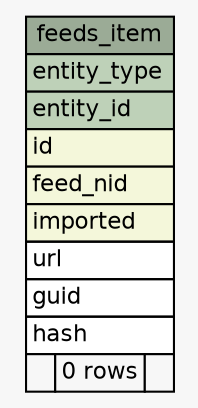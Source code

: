 // dot 2.30.1 on Mac OS X 10.8.3
// SchemaSpy rev 590
digraph "feeds_item" {
  graph [
    rankdir="RL"
    bgcolor="#f7f7f7"
    nodesep="0.18"
    ranksep="0.46"
    fontname="Helvetica"
    fontsize="11"
  ];
  node [
    fontname="Helvetica"
    fontsize="11"
    shape="plaintext"
  ];
  edge [
    arrowsize="0.8"
  ];
  "feeds_item" [
    label=<
    <TABLE BORDER="0" CELLBORDER="1" CELLSPACING="0" BGCOLOR="#ffffff">
      <TR><TD COLSPAN="3" BGCOLOR="#9bab96" ALIGN="CENTER">feeds_item</TD></TR>
      <TR><TD PORT="entity_type" COLSPAN="3" BGCOLOR="#bed1b8" ALIGN="LEFT">entity_type</TD></TR>
      <TR><TD PORT="entity_id" COLSPAN="3" BGCOLOR="#bed1b8" ALIGN="LEFT">entity_id</TD></TR>
      <TR><TD PORT="id" COLSPAN="3" BGCOLOR="#f4f7da" ALIGN="LEFT">id</TD></TR>
      <TR><TD PORT="feed_nid" COLSPAN="3" BGCOLOR="#f4f7da" ALIGN="LEFT">feed_nid</TD></TR>
      <TR><TD PORT="imported" COLSPAN="3" BGCOLOR="#f4f7da" ALIGN="LEFT">imported</TD></TR>
      <TR><TD PORT="url" COLSPAN="3" ALIGN="LEFT">url</TD></TR>
      <TR><TD PORT="guid" COLSPAN="3" ALIGN="LEFT">guid</TD></TR>
      <TR><TD PORT="hash" COLSPAN="3" ALIGN="LEFT">hash</TD></TR>
      <TR><TD ALIGN="LEFT" BGCOLOR="#f7f7f7">  </TD><TD ALIGN="RIGHT" BGCOLOR="#f7f7f7">0 rows</TD><TD ALIGN="RIGHT" BGCOLOR="#f7f7f7">  </TD></TR>
    </TABLE>>
    URL="tables/feeds_item.html"
    tooltip="feeds_item"
  ];
}
